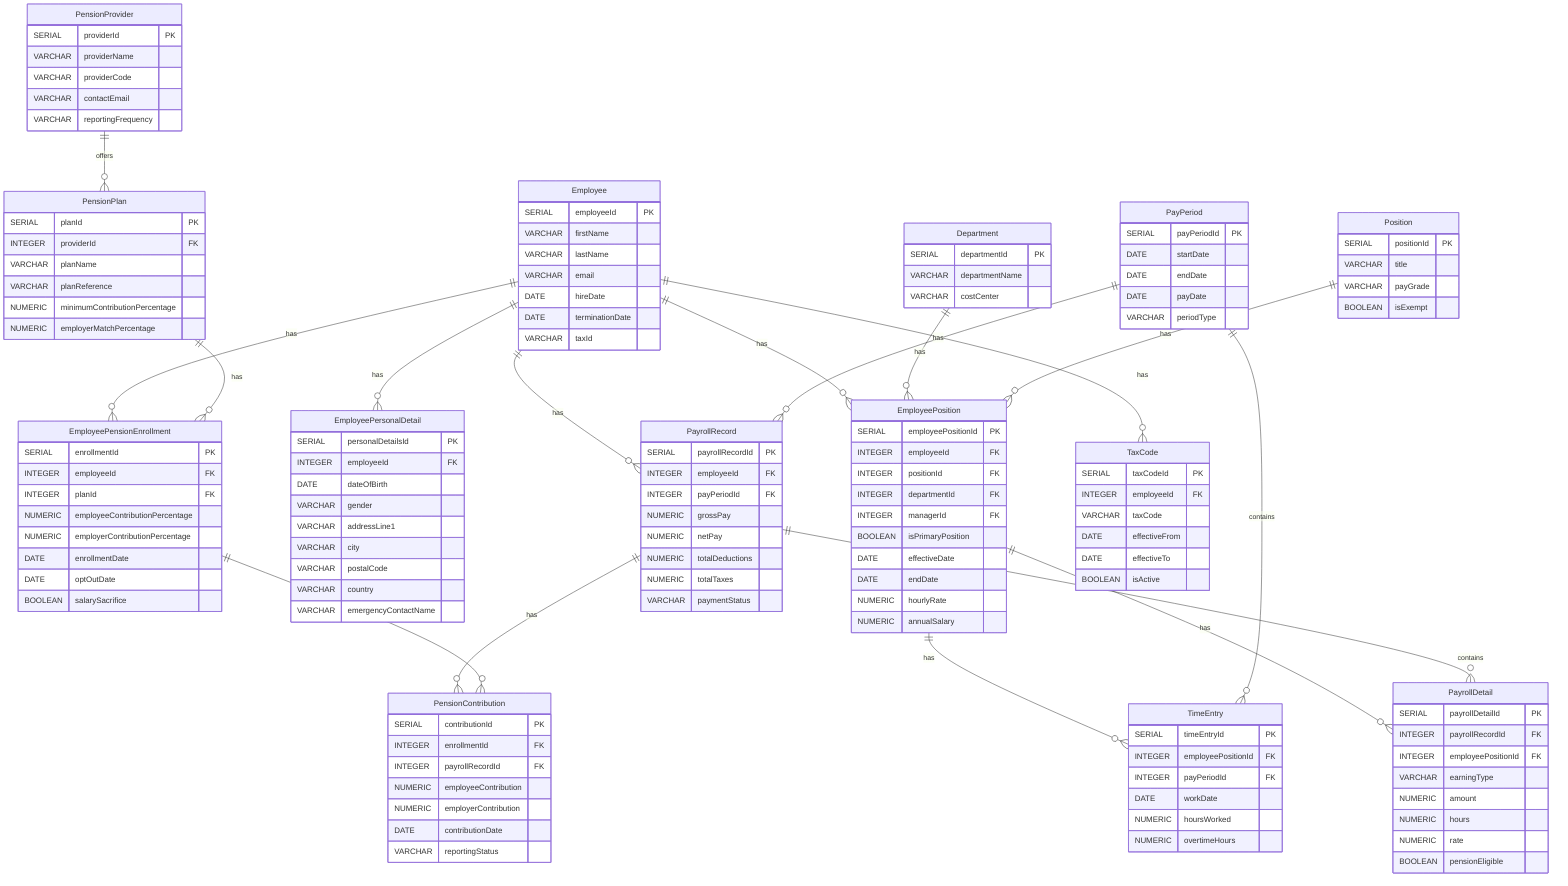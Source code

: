 erDiagram
    Employee ||--o{ EmployeePosition : has
    Employee ||--o{ EmployeePersonalDetail : has
    Employee ||--o{ EmployeePensionEnrollment : has
    Employee ||--o{ PayrollRecord : has
    Employee ||--o{ TaxCode : has

    Department ||--o{ EmployeePosition : has

    Position ||--o{ EmployeePosition : has

    EmployeePosition ||--o{ TimeEntry : has
    EmployeePosition ||--o{ PayrollDetail : has

    PayPeriod ||--o{ TimeEntry : contains
    PayPeriod ||--o{ PayrollRecord : has

    PensionProvider ||--o{ PensionPlan : offers

    PensionPlan ||--o{ EmployeePensionEnrollment : has

    PayrollRecord ||--o{ PayrollDetail : contains
    PayrollRecord ||--o{ PensionContribution : has

    EmployeePensionEnrollment ||--o{ PensionContribution : generates

    Employee {
        SERIAL employeeId PK
        VARCHAR firstName
        VARCHAR lastName
        VARCHAR email
        DATE hireDate
        DATE terminationDate
        VARCHAR taxId
    }

    Department {
        SERIAL departmentId PK
        VARCHAR departmentName
        VARCHAR costCenter
    }

    Position {
        SERIAL positionId PK
        VARCHAR title
        VARCHAR payGrade
        BOOLEAN isExempt
    }

    EmployeePosition {
        SERIAL employeePositionId PK
        INTEGER employeeId FK
        INTEGER positionId FK
        INTEGER departmentId FK
        INTEGER managerId FK
        BOOLEAN isPrimaryPosition
        DATE effectiveDate
        DATE endDate
        NUMERIC hourlyRate
        NUMERIC annualSalary
    }

    PayPeriod {
        SERIAL payPeriodId PK
        DATE startDate
        DATE endDate
        DATE payDate
        VARCHAR periodType
    }

    TimeEntry {
        SERIAL timeEntryId PK
        INTEGER employeePositionId FK
        INTEGER payPeriodId FK
        DATE workDate
        NUMERIC hoursWorked
        NUMERIC overtimeHours
    }

    PensionProvider {
        SERIAL providerId PK
        VARCHAR providerName
        VARCHAR providerCode
        VARCHAR contactEmail
        VARCHAR reportingFrequency
    }

    PensionPlan {
        SERIAL planId PK
        INTEGER providerId FK
        VARCHAR planName
        VARCHAR planReference
        NUMERIC minimumContributionPercentage
        NUMERIC employerMatchPercentage
    }

    EmployeePensionEnrollment {
        SERIAL enrollmentId PK
        INTEGER employeeId FK
        INTEGER planId FK
        NUMERIC employeeContributionPercentage
        NUMERIC employerContributionPercentage
        DATE enrollmentDate
        DATE optOutDate
        BOOLEAN salarySacrifice
    }

    PayrollRecord {
        SERIAL payrollRecordId PK
        INTEGER employeeId FK
        INTEGER payPeriodId FK
        NUMERIC grossPay
        NUMERIC netPay
        NUMERIC totalDeductions
        NUMERIC totalTaxes
        VARCHAR paymentStatus
    }

    PayrollDetail {
        SERIAL payrollDetailId PK
        INTEGER payrollRecordId FK
        INTEGER employeePositionId FK
        VARCHAR earningType
        NUMERIC amount
        NUMERIC hours
        NUMERIC rate
        BOOLEAN pensionEligible
    }

    PensionContribution {
        SERIAL contributionId PK
        INTEGER enrollmentId FK
        INTEGER payrollRecordId FK
        NUMERIC employeeContribution
        NUMERIC employerContribution
        DATE contributionDate
        VARCHAR reportingStatus
    }

    EmployeePersonalDetail {
        SERIAL personalDetailsId PK
        INTEGER employeeId FK
        DATE dateOfBirth
        VARCHAR gender
        VARCHAR addressLine1
        VARCHAR city
        VARCHAR postalCode
        VARCHAR country
        VARCHAR emergencyContactName
    }

    TaxCode {
        SERIAL taxCodeId PK
        INTEGER employeeId FK
        VARCHAR taxCode
        DATE effectiveFrom
        DATE effectiveTo
        BOOLEAN isActive
    }